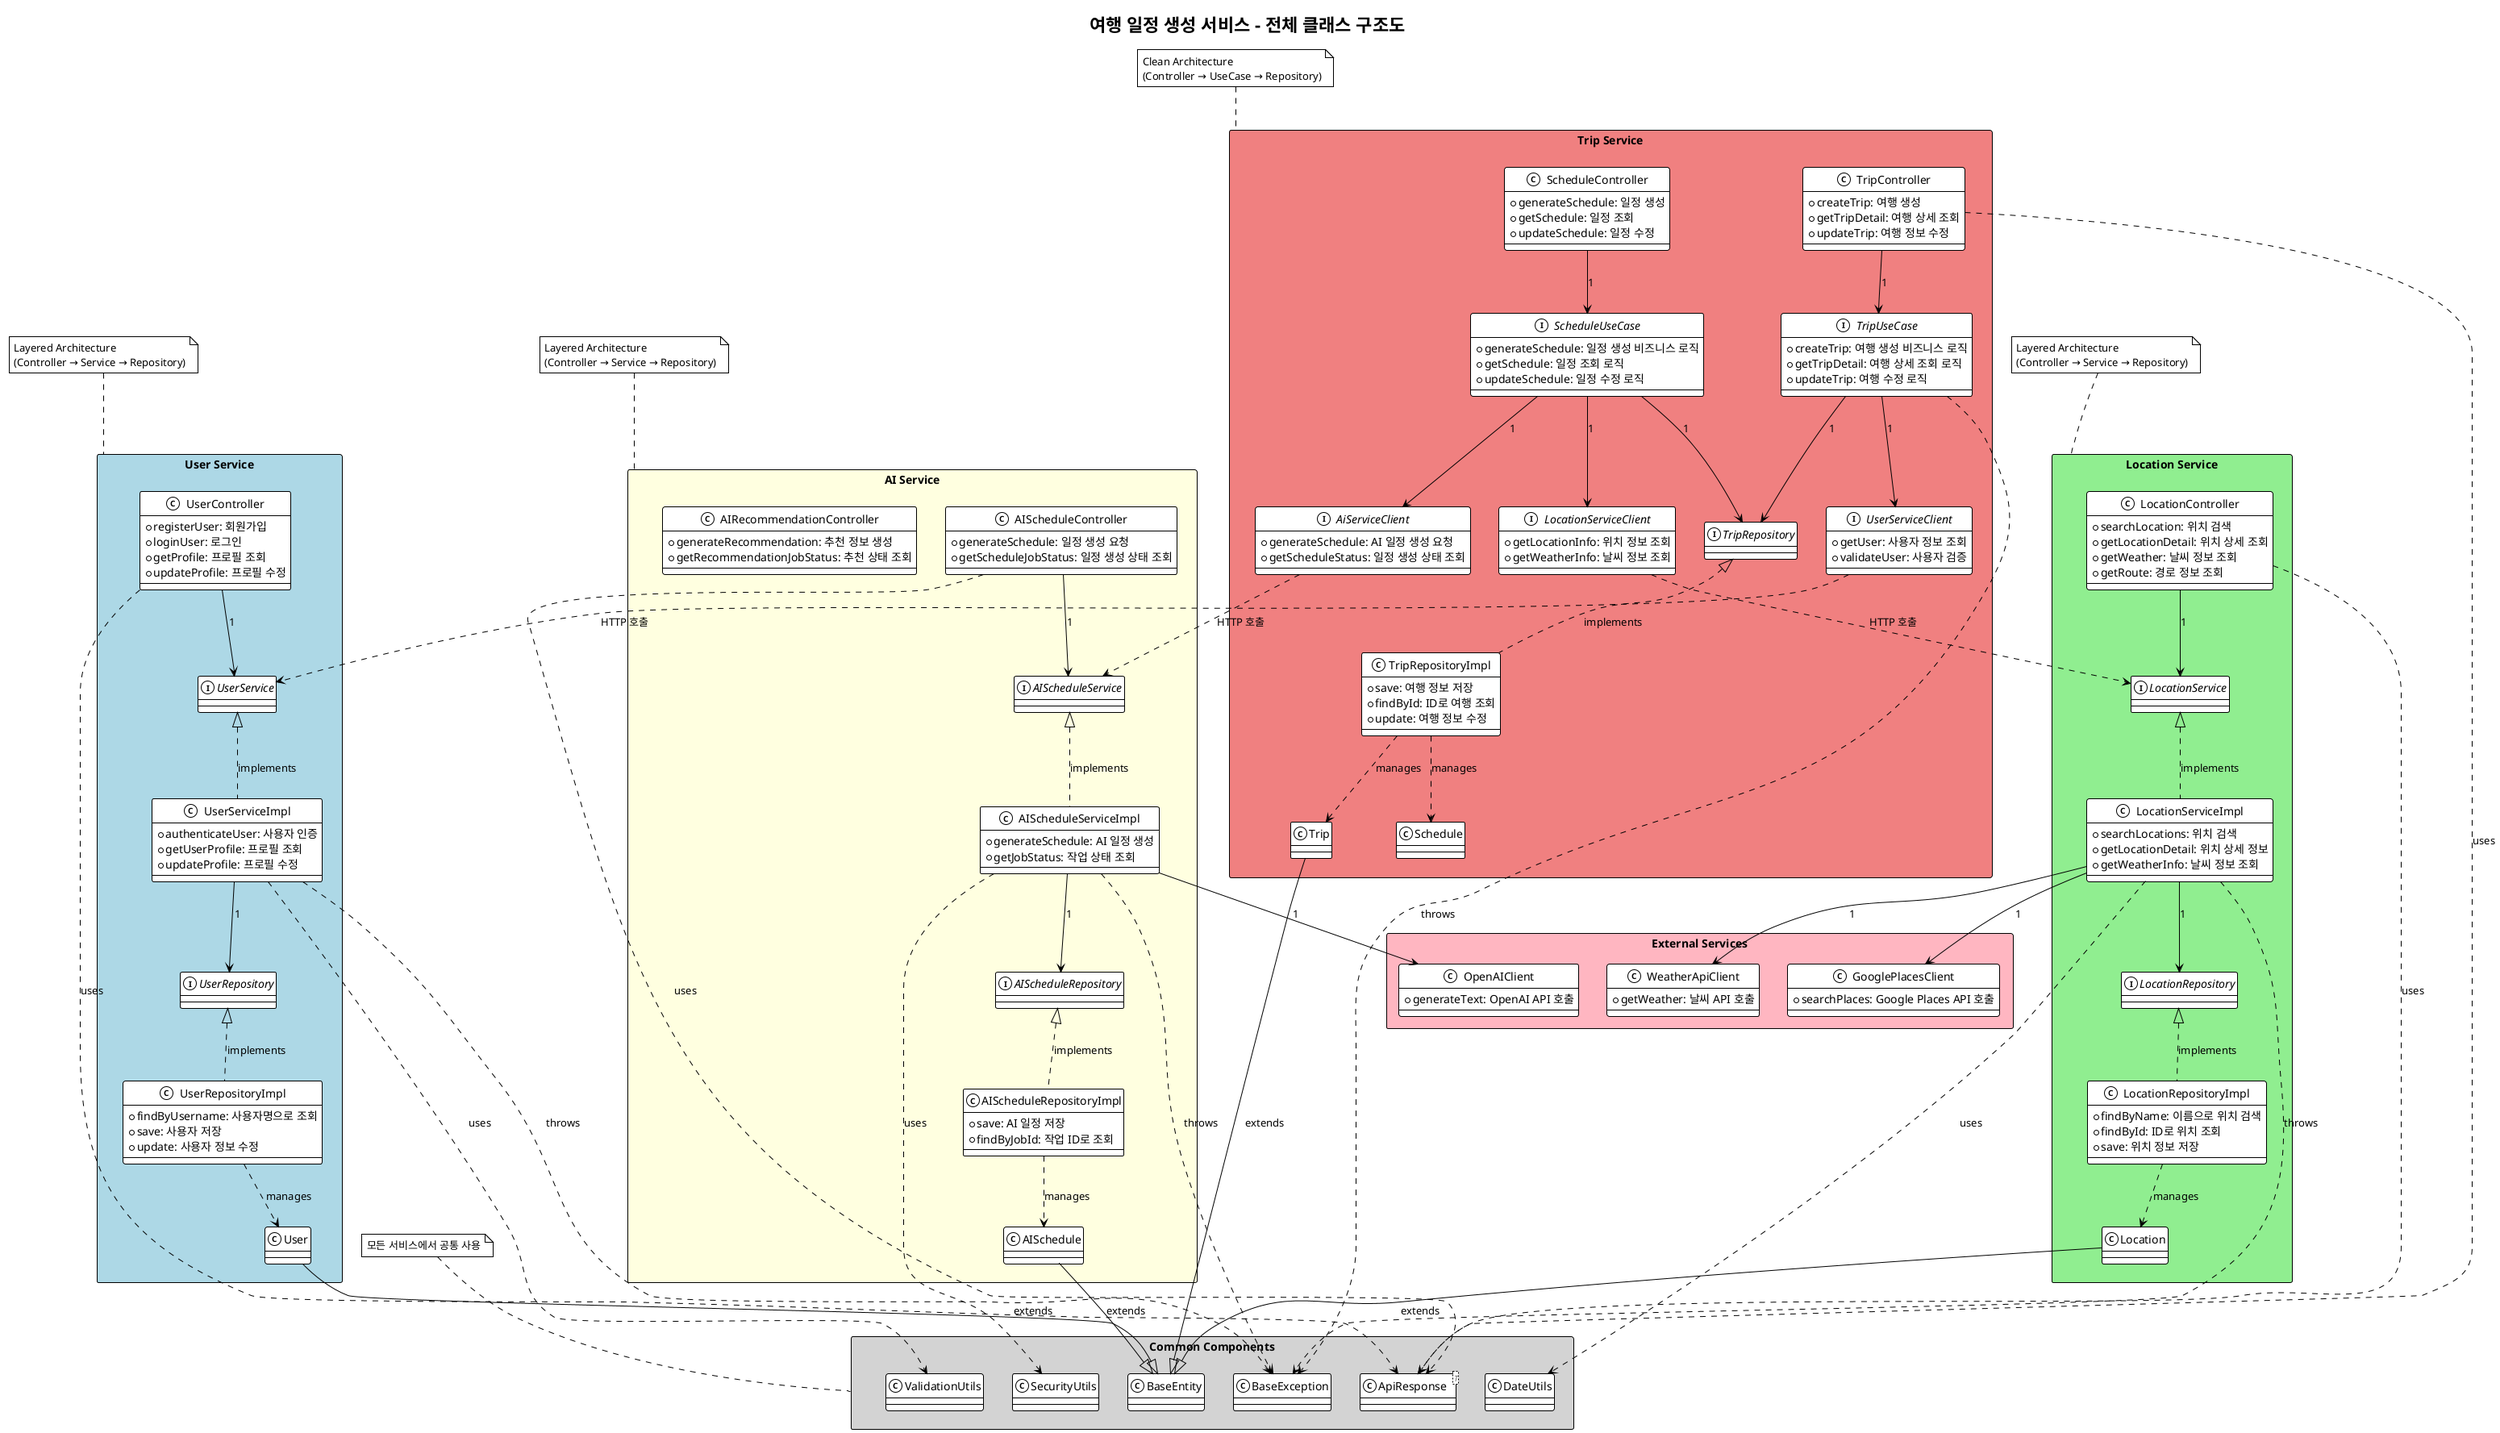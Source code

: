 @startuml
!theme mono

title 여행 일정 생성 서비스 - 전체 클래스 구조도

' ======================================
' Common Components
' ======================================
package "Common Components" <<rectangle>> #lightgray {
    class BaseException
    class ApiResponse<T>
    class BaseEntity
    class DateUtils
    class ValidationUtils
    class SecurityUtils
}

' ======================================
' User Service (Layered Architecture)
' ======================================
package "User Service" <<rectangle>> #lightblue {
    class UserController {
        +registerUser: 회원가입
        +loginUser: 로그인
        +getProfile: 프로필 조회
        +updateProfile: 프로필 수정
    }
    
    interface UserService
    class UserServiceImpl {
        +authenticateUser: 사용자 인증
        +getUserProfile: 프로필 조회
        +updateProfile: 프로필 수정
    }
    
    interface UserRepository
    class UserRepositoryImpl {
        +findByUsername: 사용자명으로 조회
        +save: 사용자 저장
        +update: 사용자 정보 수정
    }
    
    class User
}

' ======================================
' Location Service (Layered Architecture)
' ======================================
package "Location Service" <<rectangle>> #lightgreen {
    class LocationController {
        +searchLocation: 위치 검색
        +getLocationDetail: 위치 상세 조회
        +getWeather: 날씨 정보 조회
        +getRoute: 경로 정보 조회
    }
    
    interface LocationService
    class LocationServiceImpl {
        +searchLocations: 위치 검색
        +getLocationDetail: 위치 상세 정보
        +getWeatherInfo: 날씨 정보 조회
    }
    
    interface LocationRepository
    class LocationRepositoryImpl {
        +findByName: 이름으로 위치 검색
        +findById: ID로 위치 조회
        +save: 위치 정보 저장
    }
    
    class Location
}

' ======================================
' AI Service (Layered Architecture)
' ======================================
package "AI Service" <<rectangle>> #lightyellow {
    class AIScheduleController {
        +generateSchedule: 일정 생성 요청
        +getScheduleJobStatus: 일정 생성 상태 조회
    }
    
    class AIRecommendationController {
        +generateRecommendation: 추천 정보 생성
        +getRecommendationJobStatus: 추천 상태 조회
    }
    
    interface AIScheduleService
    class AIScheduleServiceImpl {
        +generateSchedule: AI 일정 생성
        +getJobStatus: 작업 상태 조회
    }
    
    interface AIScheduleRepository
    class AIScheduleRepositoryImpl {
        +save: AI 일정 저장
        +findByJobId: 작업 ID로 조회
    }
    
    class AISchedule
}

' ======================================
' Trip Service (Clean Architecture)
' ======================================
package "Trip Service" <<rectangle>> #lightcoral {
    ' Framework & Driver Layer
    class TripController {
        +createTrip: 여행 생성
        +getTripDetail: 여행 상세 조회
        +updateTrip: 여행 정보 수정
    }
    
    class ScheduleController {
        +generateSchedule: 일정 생성
        +getSchedule: 일정 조회
        +updateSchedule: 일정 수정
    }
    
    ' Use Case Layer
    interface TripUseCase {
        +createTrip: 여행 생성 비즈니스 로직
        +getTripDetail: 여행 상세 조회 로직
        +updateTrip: 여행 수정 로직
    }
    
    interface ScheduleUseCase {
        +generateSchedule: 일정 생성 비즈니스 로직
        +getSchedule: 일정 조회 로직
        +updateSchedule: 일정 수정 로직
    }
    
    ' Interface Adapter Layer
    interface TripRepository
    class TripRepositoryImpl {
        +save: 여행 정보 저장
        +findById: ID로 여행 조회
        +update: 여행 정보 수정
    }
    
    interface UserServiceClient {
        +getUser: 사용자 정보 조회
        +validateUser: 사용자 검증
    }
    
    interface LocationServiceClient {
        +getLocationInfo: 위치 정보 조회
        +getWeatherInfo: 날씨 정보 조회
    }
    
    interface AiServiceClient {
        +generateSchedule: AI 일정 생성 요청
        +getScheduleStatus: 일정 생성 상태 조회
    }
    
    ' Entity Layer
    class Trip
    class Schedule
}

' ======================================
' External Services
' ======================================
package "External Services" <<rectangle>> #lightpink {
    class GooglePlacesClient {
        +searchPlaces: Google Places API 호출
    }
    
    class OpenAIClient {
        +generateText: OpenAI API 호출
    }
    
    class WeatherApiClient {
        +getWeather: 날씨 API 호출
    }
}

' ======================================
' Relationships - User Service
' ======================================
UserController --> UserService : 1
UserService <|.. UserServiceImpl : implements
UserServiceImpl --> UserRepository : 1
UserRepository <|.. UserRepositoryImpl : implements
UserRepositoryImpl ..> User : manages

' ======================================
' Relationships - Location Service
' ======================================
LocationController --> LocationService : 1
LocationService <|.. LocationServiceImpl : implements
LocationServiceImpl --> LocationRepository : 1
LocationRepository <|.. LocationRepositoryImpl : implements
LocationRepositoryImpl ..> Location : manages
LocationServiceImpl --> GooglePlacesClient : 1
LocationServiceImpl --> WeatherApiClient : 1

' ======================================
' Relationships - AI Service
' ======================================
AIScheduleController --> AIScheduleService : 1
AIScheduleService <|.. AIScheduleServiceImpl : implements
AIScheduleServiceImpl --> AIScheduleRepository : 1
AIScheduleRepository <|.. AIScheduleRepositoryImpl : implements
AIScheduleRepositoryImpl ..> AISchedule : manages
AIScheduleServiceImpl --> OpenAIClient : 1

' ======================================
' Relationships - Trip Service (Clean Architecture)
' ======================================
TripController --> TripUseCase : 1
ScheduleController --> ScheduleUseCase : 1
TripUseCase --> TripRepository : 1
ScheduleUseCase --> TripRepository : 1
TripRepository <|.. TripRepositoryImpl : implements
TripRepositoryImpl ..> Trip : manages
TripRepositoryImpl ..> Schedule : manages

' Trip Service External Dependencies
TripUseCase --> UserServiceClient : 1
ScheduleUseCase --> LocationServiceClient : 1
ScheduleUseCase --> AiServiceClient : 1

' Cross-Service Dependencies
UserServiceClient ..> UserService : "HTTP 호출"
LocationServiceClient ..> LocationService : "HTTP 호출"
AiServiceClient ..> AIScheduleService : "HTTP 호출"

' ======================================
' Common Component Usage
' ======================================
UserServiceImpl ..> BaseException : throws
LocationServiceImpl ..> BaseException : throws
AIScheduleServiceImpl ..> BaseException : throws
TripUseCase ..> BaseException : throws

UserController ..> ApiResponse : uses
LocationController ..> ApiResponse : uses
AIScheduleController ..> ApiResponse : uses
TripController ..> ApiResponse : uses

User --|> BaseEntity : extends
Location --|> BaseEntity : extends
AISchedule --|> BaseEntity : extends
Trip --|> BaseEntity : extends

UserServiceImpl ..> ValidationUtils : uses
LocationServiceImpl ..> DateUtils : uses
AIScheduleServiceImpl ..> SecurityUtils : uses

' ======================================
' Architecture Pattern Labels
' ======================================
note top of "User Service" : Layered Architecture\n(Controller → Service → Repository)

note top of "Location Service" : Layered Architecture\n(Controller → Service → Repository)

note top of "AI Service" : Layered Architecture\n(Controller → Service → Repository)

note top of "Trip Service" : Clean Architecture\n(Controller → UseCase → Repository)

note top of "Common Components" : 모든 서비스에서 공통 사용

@enduml